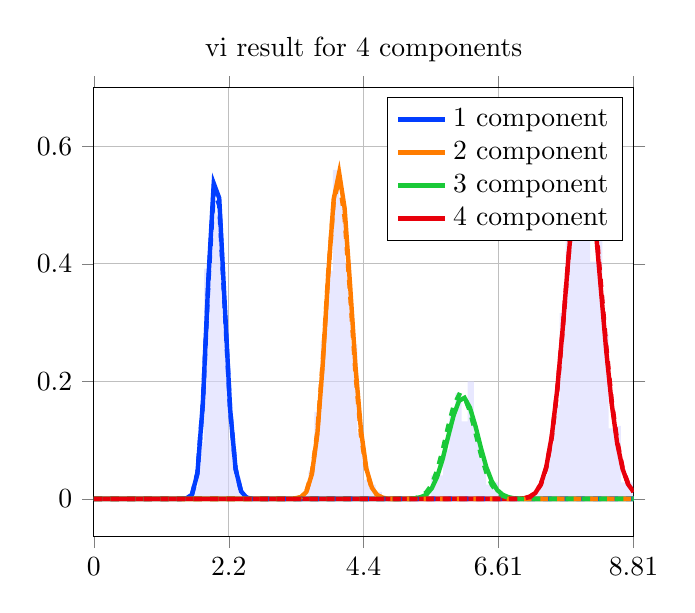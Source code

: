 \begin{tikzpicture}
\begin{axis}[title={vi result for 4 components}, yticklabel style={/pgf/number format/fixed,
            /pgf/number format/precision=3}, grid={major}, yminorgrids={true}, tick align={outside}, xtick={0.0,2.202,4.403,6.605,8.807}, xmin={0.0}, xmax={8.807}, scaled y ticks={false}]
    \addplot[ybar interval, fill={blue!15}, forget plot, opacity={0.6}, draw={none}, bar width={5.0e-6}]
        table[row sep={\\}]
        {
            \\
            1.5  0.004  \\
            1.6  0.02  \\
            1.7  0.096  \\
            1.8  0.392  \\
            1.9  0.516  \\
            2.0  0.484  \\
            2.1  0.288  \\
            2.2  0.1  \\
            2.3  0.036  \\
            2.4  0.004  \\
            2.5  0.004  \\
            2.6  0.0  \\
            2.7  0.0  \\
            2.8  0.0  \\
            2.9  0.0  \\
            3.0  0.0  \\
            3.1  0.0  \\
            3.2  0.0  \\
            3.3  0.0  \\
            3.4  0.008  \\
            3.5  0.048  \\
            3.6  0.148  \\
            3.7  0.268  \\
            3.8  0.388  \\
            3.9  0.56  \\
            4.0  0.512  \\
            4.1  0.404  \\
            4.2  0.264  \\
            4.3  0.112  \\
            4.4  0.032  \\
            4.5  0.024  \\
            4.6  0.012  \\
            4.7  0.0  \\
            4.8  0.0  \\
            4.9  0.0  \\
            5.0  0.0  \\
            5.1  0.0  \\
            5.2  0.004  \\
            5.3  0.0  \\
            5.4  0.004  \\
            5.5  0.04  \\
            5.6  0.04  \\
            5.7  0.084  \\
            5.8  0.148  \\
            5.9  0.18  \\
            6.0  0.132  \\
            6.1  0.2  \\
            6.2  0.104  \\
            6.3  0.068  \\
            6.4  0.024  \\
            6.5  0.028  \\
            6.6  0.004  \\
            6.7  0.0  \\
            6.8  0.0  \\
            6.9  0.004  \\
            7.0  0.004  \\
            7.1  0.0  \\
            7.2  0.016  \\
            7.3  0.04  \\
            7.4  0.092  \\
            7.5  0.16  \\
            7.6  0.316  \\
            7.7  0.472  \\
            7.8  0.5  \\
            7.9  0.636  \\
            8.0  0.536  \\
            8.1  0.404  \\
            8.2  0.452  \\
            8.3  0.28  \\
            8.4  0.12  \\
            8.5  0.124  \\
            8.6  0.028  \\
            8.7  0.028  \\
            8.8  0.004  \\
            8.9  0.0  \\
        }
        ;
    \addplot[style={{ultra thick}}, color={rgb,1:red,0.008;green,0.243;blue,1.0}]
        table[row sep={\\}]
        {
            \\
            0.0  0.0  \\
            0.089  3.946e-189  \\
            0.178  1.87e-132  \\
            0.267  6.365e-101  \\
            0.356  1.1e-79  \\
            0.445  4.349e-64  \\
            0.534  4.65e-52  \\
            0.623  1.715e-42  \\
            0.712  9.98e-35  \\
            0.801  2.44e-28  \\
            0.89  4.898e-23  \\
            0.979  1.301e-18  \\
            1.067  6.503e-15  \\
            1.156  7.997e-12  \\
            1.245  2.979e-9  \\
            1.334  3.964e-7  \\
            1.423  2.152e-5  \\
            1.512  0.001  \\
            1.601  0.007  \\
            1.69  0.043  \\
            1.779  0.163  \\
            1.868  0.372  \\
            1.957  0.537  \\
            2.046  0.512  \\
            2.135  0.333  \\
            2.224  0.153  \\
            2.313  0.051  \\
            2.402  0.013  \\
            2.491  0.002  \\
            2.58  0.0  \\
            2.669  3.89e-5  \\
            2.758  3.547e-6  \\
            2.847  2.622e-7  \\
            2.936  1.593e-8  \\
            3.024  8.042e-10  \\
            3.113  3.411e-11  \\
            3.202  1.228e-12  \\
            3.291  3.783e-14  \\
            3.38  1.006e-15  \\
            3.469  2.328e-17  \\
            3.558  4.718e-19  \\
            3.647  8.432e-21  \\
            3.736  1.337e-22  \\
            3.825  1.891e-24  \\
            3.914  2.399e-26  \\
            4.003  2.743e-28  \\
            4.092  2.839e-30  \\
            4.181  2.672e-32  \\
            4.27  2.296e-34  \\
            4.359  1.808e-36  \\
            4.448  1.309e-38  \\
            4.537  8.742e-41  \\
            4.626  5.405e-43  \\
            4.715  3.102e-45  \\
            4.804  1.657e-47  \\
            4.893  8.263e-50  \\
            4.982  3.854e-52  \\
            5.07  1.686e-54  \\
            5.159  6.934e-57  \\
            5.248  2.686e-59  \\
            5.337  9.819e-62  \\
            5.426  3.394e-64  \\
            5.515  1.112e-66  \\
            5.604  3.455e-69  \\
            5.693  1.021e-71  \\
            5.782  2.87e-74  \\
            5.871  7.697e-77  \\
            5.96  1.971e-79  \\
            6.049  4.826e-82  \\
            6.138  1.131e-84  \\
            6.227  2.542e-87  \\
            6.316  5.481e-90  \\
            6.405  1.136e-92  \\
            6.494  2.264e-95  \\
            6.583  4.345e-98  \\
            6.672  8.039e-101  \\
            6.761  1.435e-103  \\
            6.85  2.474e-106  \\
            6.939  4.123e-109  \\
            7.027  6.647e-112  \\
            7.116  1.038e-114  \\
            7.205  1.57e-117  \\
            7.294  2.303e-120  \\
            7.383  3.278e-123  \\
            7.472  4.533e-126  \\
            7.561  6.092e-129  \\
            7.65  7.962e-132  \\
            7.739  1.013e-134  \\
            7.828  1.254e-137  \\
            7.917  1.513e-140  \\
            8.006  1.78e-143  \\
            8.095  2.043e-146  \\
            8.184  2.288e-149  \\
            8.273  2.503e-152  \\
            8.362  2.674e-155  \\
            8.451  2.793e-158  \\
            8.54  2.853e-161  \\
            8.629  2.852e-164  \\
            8.718  2.789e-167  \\
            8.807  2.672e-170  \\
        }
        ;
    \addlegendentry {1 component}
    \addplot[style={{ultra thick}}, color={rgb,1:red,1.0;green,0.486;blue,0.0}]
        table[row sep={\\}]
        {
            \\
            0.0  0.0  \\
            0.089  0.0  \\
            0.178  0.0  \\
            0.267  5.303e-309  \\
            0.356  6.86e-263  \\
            0.445  5.441e-228  \\
            0.534  3.491e-200  \\
            0.623  2.857e-177  \\
            0.712  6.12e-158  \\
            0.801  2.407e-141  \\
            0.89  6.577e-127  \\
            0.979  3.225e-114  \\
            1.067  5.718e-103  \\
            1.156  6.241e-93  \\
            1.245  6.341e-84  \\
            1.334  8.326e-76  \\
            1.423  1.84e-68  \\
            1.512  8.498e-62  \\
            1.601  9.808e-56  \\
            1.69  3.287e-50  \\
            1.779  3.631e-45  \\
            1.868  1.474e-40  \\
            1.957  2.413e-36  \\
            2.046  1.726e-32  \\
            2.135  5.796e-29  \\
            2.224  9.709e-26  \\
            2.313  8.572e-23  \\
            2.402  4.185e-20  \\
            2.491  1.18e-17  \\
            2.58  1.997e-15  \\
            2.669  2.1e-13  \\
            2.758  1.415e-11  \\
            2.847  6.288e-10  \\
            2.936  1.89e-8  \\
            3.024  3.935e-7  \\
            3.113  5.794e-6  \\
            3.202  6.153e-5  \\
            3.291  0.0  \\
            3.38  0.003  \\
            3.469  0.012  \\
            3.558  0.042  \\
            3.647  0.11  \\
            3.736  0.23  \\
            3.825  0.382  \\
            3.914  0.51  \\
            4.003  0.555  \\
            4.092  0.495  \\
            4.181  0.365  \\
            4.27  0.225  \\
            4.359  0.117  \\
            4.448  0.051  \\
            4.537  0.019  \\
            4.626  0.006  \\
            4.715  0.002  \\
            4.804  0.0  \\
            4.893  8.443e-5  \\
            4.982  1.545e-5  \\
            5.07  2.488e-6  \\
            5.159  3.542e-7  \\
            5.248  4.478e-8  \\
            5.337  5.046e-9  \\
            5.426  5.088e-10  \\
            5.515  4.608e-11  \\
            5.604  3.76e-12  \\
            5.693  2.774e-13  \\
            5.782  1.857e-14  \\
            5.871  1.13e-15  \\
            5.96  6.275e-17  \\
            6.049  3.187e-18  \\
            6.138  1.485e-19  \\
            6.227  6.359e-21  \\
            6.316  2.51e-22  \\
            6.405  9.152e-24  \\
            6.494  3.089e-25  \\
            6.583  9.671e-27  \\
            6.672  2.815e-28  \\
            6.761  7.63e-30  \\
            6.85  1.93e-31  \\
            6.939  4.563e-33  \\
            7.027  1.01e-34  \\
            7.116  2.097e-36  \\
            7.205  4.09e-38  \\
            7.294  7.506e-40  \\
            7.383  1.298e-41  \\
            7.472  2.118e-43  \\
            7.561  3.265e-45  \\
            7.65  4.762e-47  \\
            7.739  6.579e-49  \\
            7.828  8.623e-51  \\
            7.917  1.073e-52  \\
            8.006  1.27e-54  \\
            8.095  1.43e-56  \\
            8.184  1.535e-58  \\
            8.273  1.571e-60  \\
            8.362  1.536e-62  \\
            8.451  1.435e-64  \\
            8.54  1.282e-66  \\
            8.629  1.097e-68  \\
            8.718  8.996e-71  \\
            8.807  7.076e-73  \\
        }
        ;
    \addlegendentry {2 component}
    \addplot[style={{ultra thick}}, color={rgb,1:red,0.102;green,0.788;blue,0.22}]
        table[row sep={\\}]
        {
            \\
            0.0  0.0  \\
            0.089  0.0  \\
            0.178  0.0  \\
            0.267  0.0  \\
            0.356  0.0  \\
            0.445  0.0  \\
            0.534  0.0  \\
            0.623  0.0  \\
            0.712  0.0  \\
            0.801  2.756e-302  \\
            0.89  1.31e-278  \\
            0.979  1.47e-257  \\
            1.067  1.118e-238  \\
            1.156  1.284e-221  \\
            1.245  4.142e-206  \\
            1.334  6.152e-192  \\
            1.423  6.262e-179  \\
            1.512  6.045e-167  \\
            1.601  7.248e-156  \\
            1.69  1.352e-145  \\
            1.779  4.753e-136  \\
            1.868  3.704e-127  \\
            1.957  7.362e-119  \\
            2.046  4.214e-111  \\
            2.135  7.727e-104  \\
            2.224  4.978e-97  \\
            2.313  1.224e-90  \\
            2.402  1.234e-84  \\
            2.491  5.448e-79  \\
            2.58  1.116e-73  \\
            2.669  1.117e-68  \\
            2.758  5.725e-64  \\
            2.847  1.568e-59  \\
            2.936  2.387e-55  \\
            3.024  2.089e-51  \\
            3.113  1.087e-47  \\
            3.202  3.456e-44  \\
            3.291  6.91e-41  \\
            3.38  8.899e-38  \\
            3.469  7.554e-35  \\
            3.558  4.316e-32  \\
            3.647  1.693e-29  \\
            3.736  4.641e-27  \\
            3.825  9.044e-25  \\
            3.914  1.273e-22  \\
            4.003  1.312e-20  \\
            4.092  1.005e-18  \\
            4.181  5.795e-17  \\
            4.27  2.544e-15  \\
            4.359  8.597e-14  \\
            4.448  2.261e-12  \\
            4.537  4.676e-11  \\
            4.626  7.67e-10  \\
            4.715  1.007e-8  \\
            4.804  1.067e-7  \\
            4.893  9.202e-7  \\
            4.982  6.502e-6  \\
            5.07  3.792e-5  \\
            5.159  0.0  \\
            5.248  0.001  \\
            5.337  0.003  \\
            5.426  0.007  \\
            5.515  0.018  \\
            5.604  0.038  \\
            5.693  0.068  \\
            5.782  0.106  \\
            5.871  0.142  \\
            5.96  0.167  \\
            6.049  0.172  \\
            6.138  0.155  \\
            6.227  0.124  \\
            6.316  0.087  \\
            6.405  0.054  \\
            6.494  0.03  \\
            6.583  0.015  \\
            6.672  0.007  \\
            6.761  0.003  \\
            6.85  0.001  \\
            6.939  0.0  \\
            7.027  9.172e-5  \\
            7.116  2.454e-5  \\
            7.205  5.977e-6  \\
            7.294  1.328e-6  \\
            7.383  2.698e-7  \\
            7.472  5.024e-8  \\
            7.561  8.589e-9  \\
            7.65  1.351e-9  \\
            7.739  1.959e-10  \\
            7.828  2.624e-11  \\
            7.917  3.251e-12  \\
            8.006  3.733e-13  \\
            8.095  3.98e-14  \\
            8.184  3.946e-15  \\
            8.273  3.644e-16  \\
            8.362  3.139e-17  \\
            8.451  2.525e-18  \\
            8.54  1.901e-19  \\
            8.629  1.34e-20  \\
            8.718  8.865e-22  \\
            8.807  5.507e-23  \\
        }
        ;
    \addlegendentry {3 component}
    \addplot[style={{ultra thick}}, color={rgb,1:red,0.91;green,0.0;blue,0.043}]
        table[row sep={\\}]
        {
            \\
            0.0  0.0  \\
            0.089  0.0  \\
            0.178  0.0  \\
            0.267  0.0  \\
            0.356  0.0  \\
            0.445  0.0  \\
            0.534  0.0  \\
            0.623  0.0  \\
            0.712  0.0  \\
            0.801  0.0  \\
            0.89  0.0  \\
            0.979  0.0  \\
            1.067  0.0  \\
            1.156  0.0  \\
            1.245  0.0  \\
            1.334  0.0  \\
            1.423  1.893e-313  \\
            1.512  2.535e-296  \\
            1.601  2.143e-280  \\
            1.69  1.543e-265  \\
            1.779  1.218e-251  \\
            1.868  1.307e-238  \\
            1.957  2.299e-226  \\
            2.046  7.779e-215  \\
            2.135  5.827e-204  \\
            2.224  1.093e-193  \\
            2.313  5.72e-184  \\
            2.402  9.204e-175  \\
            2.491  4.959e-166  \\
            2.58  9.664e-158  \\
            2.669  7.296e-150  \\
            2.758  2.271e-142  \\
            2.847  3.084e-135  \\
            2.936  1.922e-128  \\
            3.024  5.762e-122  \\
            3.113  8.666e-116  \\
            3.202  6.798e-110  \\
            3.291  2.883e-104  \\
            3.38  6.829e-99  \\
            3.469  9.313e-94  \\
            3.558  7.521e-89  \\
            3.647  3.69e-84  \\
            3.736  1.127e-79  \\
            3.825  2.19e-75  \\
            3.914  2.765e-71  \\
            4.003  2.313e-67  \\
            4.092  1.305e-63  \\
            4.181  5.055e-60  \\
            4.27  1.364e-56  \\
            4.359  2.606e-53  \\
            4.448  3.571e-50  \\
            4.537  3.557e-47  \\
            4.626  2.608e-44  \\
            4.715  1.424e-41  \\
            4.804  5.856e-39  \\
            4.893  1.832e-36  \\
            4.982  4.403e-34  \\
            5.07  8.208e-32  \\
            5.159  1.197e-29  \\
            5.248  1.378e-27  \\
            5.337  1.261e-25  \\
            5.426  9.253e-24  \\
            5.515  5.479e-22  \\
            5.604  2.637e-20  \\
            5.693  1.038e-18  \\
            5.782  3.365e-17  \\
            5.871  9.03e-16  \\
            5.96  2.018e-14  \\
            6.049  3.777e-13  \\
            6.138  5.949e-12  \\
            6.227  7.926e-11  \\
            6.316  8.975e-10  \\
            6.405  8.677e-9  \\
            6.494  7.193e-8  \\
            6.583  5.134e-7  \\
            6.672  3.168e-6  \\
            6.761  1.697e-5  \\
            6.85  7.918e-5  \\
            6.939  0.0  \\
            7.027  0.001  \\
            7.116  0.004  \\
            7.205  0.01  \\
            7.294  0.025  \\
            7.383  0.054  \\
            7.472  0.106  \\
            7.561  0.185  \\
            7.65  0.288  \\
            7.739  0.403  \\
            7.828  0.507  \\
            7.917  0.576  \\
            8.006  0.592  \\
            8.095  0.551  \\
            8.184  0.466  \\
            8.273  0.359  \\
            8.362  0.252  \\
            8.451  0.162  \\
            8.54  0.095  \\
            8.629  0.051  \\
            8.718  0.025  \\
            8.807  0.012  \\
        }
        ;
    \addlegendentry {4 component}
    \addplot[style={{ultra thick, dashed}}, color={rgb,1:red,0.008;green,0.243;blue,1.0}]
        table[row sep={\\}]
        {
            \\
            0.0  0.0  \\
            0.089  5.097e-187  \\
            0.178  5.61e-131  \\
            0.267  8.469e-100  \\
            0.356  8.46e-79  \\
            0.445  2.234e-63  \\
            0.534  1.75e-51  \\
            0.623  5.036e-42  \\
            0.712  2.394e-34  \\
            0.801  4.957e-28  \\
            0.89  8.664e-23  \\
            0.979  2.049e-18  \\
            1.067  9.294e-15  \\
            1.156  1.053e-11  \\
            1.245  3.665e-9  \\
            1.334  4.607e-7  \\
            1.423  2.387e-5  \\
            1.512  0.001  \\
            1.601  0.007  \\
            1.69  0.044  \\
            1.779  0.162  \\
            1.868  0.366  \\
            1.957  0.525  \\
            2.046  0.5  \\
            2.135  0.326  \\
            2.224  0.151  \\
            2.313  0.051  \\
            2.402  0.013  \\
            2.491  0.002  \\
            2.58  0.0  \\
            2.669  4.16e-5  \\
            2.758  3.887e-6  \\
            2.847  2.953e-7  \\
            2.936  1.847e-8  \\
            3.024  9.618e-10  \\
            3.113  4.217e-11  \\
            3.202  1.572e-12  \\
            3.291  5.024e-14  \\
            3.38  1.389e-15  \\
            3.469  3.344e-17  \\
            3.558  7.063e-19  \\
            3.647  1.318e-20  \\
            3.736  2.183e-22  \\
            3.825  3.232e-24  \\
            3.914  4.295e-26  \\
            4.003  5.151e-28  \\
            4.092  5.6e-30  \\
            4.181  5.54e-32  \\
            4.27  5.009e-34  \\
            4.359  4.154e-36  \\
            4.448  3.171e-38  \\
            4.537  2.235e-40  \\
            4.626  1.46e-42  \\
            4.715  8.856e-45  \\
            4.804  5.005e-47  \\
            4.893  2.642e-49  \\
            4.982  1.306e-51  \\
            5.07  6.057e-54  \\
            5.159  2.643e-56  \\
            5.248  1.087e-58  \\
            5.337  4.221e-61  \\
            5.426  1.551e-63  \\
            5.515  5.404e-66  \\
            5.604  1.787e-68  \\
            5.693  5.623e-71  \\
            5.782  1.685e-73  \\
            5.871  4.818e-76  \\
            5.96  1.316e-78  \\
            6.049  3.438e-81  \\
            6.138  8.604e-84  \\
            6.227  2.065e-86  \\
            6.316  4.76e-89  \\
            6.405  1.054e-91  \\
            6.494  2.248e-94  \\
            6.583  4.617e-97  \\
            6.672  9.145e-100  \\
            6.761  1.748e-102  \\
            6.85  3.229e-105  \\
            6.939  5.767e-108  \\
            7.027  9.969e-111  \\
            7.116  1.669e-113  \\
            7.205  2.709e-116  \\
            7.294  4.265e-119  \\
            7.383  6.52e-122  \\
            7.472  9.683e-125  \\
            7.561  1.398e-127  \\
            7.65  1.963e-130  \\
            7.739  2.685e-133  \\
            7.828  3.575e-136  \\
            7.917  4.641e-139  \\
            8.006  5.874e-142  \\
            8.095  7.255e-145  \\
            8.184  8.748e-148  \\
            8.273  1.03e-150  \\
            8.362  1.186e-153  \\
            8.451  1.334e-156  \\
            8.54  1.469e-159  \\
            8.629  1.582e-162  \\
            8.718  1.669e-165  \\
            8.807  1.724e-168  \\
        }
        ;
    \addplot[style={{ultra thick, dashed}}, color={rgb,1:red,1.0;green,0.486;blue,0.0}]
        table[row sep={\\}]
        {
            \\
            0.0  0.0  \\
            0.089  0.0  \\
            0.178  0.0  \\
            0.267  5.407e-308  \\
            0.356  5.251e-262  \\
            0.445  3.342e-227  \\
            0.534  1.795e-199  \\
            0.623  1.266e-176  \\
            0.712  2.388e-157  \\
            0.801  8.406e-141  \\
            0.89  2.082e-126  \\
            0.979  9.353e-114  \\
            1.067  1.532e-102  \\
            1.156  1.556e-92  \\
            1.245  1.481e-83  \\
            1.334  1.83e-75  \\
            1.423  3.826e-68  \\
            1.512  1.678e-61  \\
            1.601  1.845e-55  \\
            1.69  5.911e-50  \\
            1.779  6.261e-45  \\
            1.868  2.443e-40  \\
            1.957  3.853e-36  \\
            2.046  2.662e-32  \\
            2.135  8.646e-29  \\
            2.224  1.404e-25  \\
            2.313  1.203e-22  \\
            2.402  5.712e-20  \\
            2.491  1.568e-17  \\
            2.58  2.588e-15  \\
            2.669  2.656e-13  \\
            2.758  1.749e-11  \\
            2.847  7.605e-10  \\
            2.936  2.239e-8  \\
            3.024  4.568e-7  \\
            3.113  6.6e-6  \\
            3.202  6.883e-5  \\
            3.291  0.001  \\
            3.38  0.003  \\
            3.469  0.013  \\
            3.558  0.044  \\
            3.647  0.114  \\
            3.736  0.234  \\
            3.825  0.384  \\
            3.914  0.506  \\
            4.003  0.544  \\
            4.092  0.479  \\
            4.181  0.35  \\
            4.27  0.213  \\
            4.359  0.109  \\
            4.448  0.047  \\
            4.537  0.018  \\
            4.626  0.006  \\
            4.715  0.002  \\
            4.804  0.0  \\
            4.893  7.505e-5  \\
            4.982  1.363e-5  \\
            5.07  2.178e-6  \\
            5.159  3.08e-7  \\
            5.248  3.867e-8  \\
            5.337  4.33e-9  \\
            5.426  4.34e-10  \\
            5.515  3.907e-11  \\
            5.604  3.171e-12  \\
            5.693  2.327e-13  \\
            5.782  1.549e-14  \\
            5.871  9.386e-16  \\
            5.96  5.188e-17  \\
            6.049  2.624e-18  \\
            6.138  1.217e-19  \\
            6.227  5.193e-21  \\
            6.316  2.042e-22  \\
            6.405  7.42e-24  \\
            6.494  2.496e-25  \\
            6.583  7.791e-27  \\
            6.672  2.261e-28  \\
            6.761  6.112e-30  \\
            6.85  1.542e-31  \\
            6.939  3.637e-33  \\
            7.027  8.034e-35  \\
            7.116  1.665e-36  \\
            7.205  3.241e-38  \\
            7.294  5.937e-40  \\
            7.383  1.025e-41  \\
            7.472  1.67e-43  \\
            7.561  2.571e-45  \\
            7.65  3.746e-47  \\
            7.739  5.171e-49  \\
            7.828  6.772e-51  \\
            7.917  8.423e-53  \\
            8.006  9.961e-55  \\
            8.095  1.121e-56  \\
            8.184  1.203e-58  \\
            8.273  1.231e-60  \\
            8.362  1.203e-62  \\
            8.451  1.124e-64  \\
            8.54  1.005e-66  \\
            8.629  8.599e-69  \\
            8.718  7.054e-71  \\
            8.807  5.551e-73  \\
        }
        ;
    \addplot[style={{ultra thick, dashed}}, color={rgb,1:red,0.102;green,0.788;blue,0.22}]
        table[row sep={\\}]
        {
            \\
            0.0  0.0  \\
            0.089  0.0  \\
            0.178  0.0  \\
            0.267  0.0  \\
            0.356  0.0  \\
            0.445  0.0  \\
            0.534  0.0  \\
            0.623  0.0  \\
            0.712  0.0  \\
            0.801  1.234e-299  \\
            0.89  4.334e-276  \\
            0.979  3.696e-255  \\
            1.067  2.187e-236  \\
            1.156  1.991e-219  \\
            1.245  5.181e-204  \\
            1.334  6.296e-190  \\
            1.423  5.309e-177  \\
            1.512  4.293e-165  \\
            1.601  4.353e-154  \\
            1.69  6.929e-144  \\
            1.779  2.094e-134  \\
            1.868  1.413e-125  \\
            1.957  2.447e-117  \\
            2.046  1.228e-109  \\
            2.135  1.983e-102  \\
            2.224  1.131e-95  \\
            2.313  2.473e-89  \\
            2.402  2.228e-83  \\
            2.491  8.817e-78  \\
            2.58  1.625e-72  \\
            2.669  1.468e-67  \\
            2.758  6.815e-63  \\
            2.847  1.696e-58  \\
            2.936  2.35e-54  \\
            3.024  1.879e-50  \\
            3.113  8.942e-47  \\
            3.202  2.61e-43  \\
            3.291  4.796e-40  \\
            3.38  5.691e-37  \\
            3.469  4.459e-34  \\
            3.558  2.356e-31  \\
            3.647  8.56e-29  \\
            3.736  2.178e-26  \\
            3.825  3.944e-24  \\
            3.914  5.167e-22  \\
            4.003  4.967e-20  \\
            4.092  3.552e-18  \\
            4.181  1.913e-16  \\
            4.27  7.86e-15  \\
            4.359  2.489e-13  \\
            4.448  6.143e-12  \\
            4.537  1.193e-10  \\
            4.626  1.84e-9  \\
            4.715  2.274e-8  \\
            4.804  2.27e-7  \\
            4.893  1.846e-6  \\
            4.982  1.231e-5  \\
            5.07  6.782e-5  \\
            5.159  0.0  \\
            5.248  0.001  \\
            5.337  0.004  \\
            5.426  0.011  \\
            5.515  0.024  \\
            5.604  0.049  \\
            5.693  0.083  \\
            5.782  0.123  \\
            5.871  0.158  \\
            5.96  0.177  \\
            6.049  0.173  \\
            6.138  0.149  \\
            6.227  0.113  \\
            6.316  0.076  \\
            6.405  0.045  \\
            6.494  0.024  \\
            6.583  0.011  \\
            6.672  0.005  \\
            6.761  0.002  \\
            6.85  0.001  \\
            6.939  0.0  \\
            7.027  5.606e-5  \\
            7.116  1.438e-5  \\
            7.205  3.357e-6  \\
            7.294  7.155e-7  \\
            7.383  1.395e-7  \\
            7.472  2.494e-8  \\
            7.561  4.095e-9  \\
            7.65  6.188e-10  \\
            7.739  8.624e-11  \\
            7.828  1.111e-11  \\
            7.917  1.324e-12  \\
            8.006  1.462e-13  \\
            8.095  1.501e-14  \\
            8.184  1.433e-15  \\
            8.273  1.274e-16  \\
            8.362  1.057e-17  \\
            8.451  8.2e-19  \\
            8.54  5.951e-20  \\
            8.629  4.047e-21  \\
            8.718  2.582e-22  \\
            8.807  1.548e-23  \\
        }
        ;
    \addplot[style={{ultra thick, dashed}}, color={rgb,1:red,0.91;green,0.0;blue,0.043}]
        table[row sep={\\}]
        {
            \\
            0.0  0.0  \\
            0.089  0.0  \\
            0.178  0.0  \\
            0.267  0.0  \\
            0.356  0.0  \\
            0.445  0.0  \\
            0.534  0.0  \\
            0.623  0.0  \\
            0.712  0.0  \\
            0.801  0.0  \\
            0.89  0.0  \\
            0.979  0.0  \\
            1.067  0.0  \\
            1.156  0.0  \\
            1.245  0.0  \\
            1.334  0.0  \\
            1.423  2.062e-314  \\
            1.512  3.076e-297  \\
            1.601  2.875e-281  \\
            1.69  2.274e-266  \\
            1.779  1.96e-252  \\
            1.868  2.287e-239  \\
            1.957  4.35e-227  \\
            2.046  1.585e-215  \\
            2.135  1.274e-204  \\
            2.224  2.553e-194  \\
            2.313  1.423e-184  \\
            2.402  2.432e-175  \\
            2.491  1.388e-166  \\
            2.58  2.856e-158  \\
            2.669  2.272e-150  \\
            2.758  7.434e-143  \\
            2.847  1.059e-135  \\
            2.936  6.907e-129  \\
            3.024  2.163e-122  \\
            3.113  3.392e-116  \\
            3.202  2.77e-110  \\
            3.291  1.221e-104  \\
            3.38  3.001e-99  \\
            3.469  4.242e-94  \\
            3.558  3.544e-89  \\
            3.647  1.797e-84  \\
            3.736  5.665e-80  \\
            3.825  1.135e-75  \\
            3.914  1.476e-71  \\
            4.003  1.271e-67  \\
            4.092  7.369e-64  \\
            4.181  2.93e-60  \\
            4.27  8.111e-57  \\
            4.359  1.587e-53  \\
            4.448  2.227e-50  \\
            4.537  2.27e-47  \\
            4.626  1.702e-44  \\
            4.715  9.491e-42  \\
            4.804  3.983e-39  \\
            4.893  1.271e-36  \\
            4.982  3.114e-34  \\
            5.07  5.912e-32  \\
            5.159  8.778e-30  \\
            5.248  1.028e-27  \\
            5.337  9.566e-26  \\
            5.426  7.13e-24  \\
            5.515  4.288e-22  \\
            5.604  2.095e-20  \\
            5.693  8.366e-19  \\
            5.782  2.749e-17  \\
            5.871  7.477e-16  \\
            5.96  1.693e-14  \\
            6.049  3.208e-13  \\
            6.138  5.113e-12  \\
            6.227  6.892e-11  \\
            6.316  7.891e-10  \\
            6.405  7.71e-9  \\
            6.494  6.458e-8  \\
            6.583  4.656e-7  \\
            6.672  2.901e-6  \\
            6.761  1.568e-5  \\
            6.85  7.38e-5  \\
            6.939  0.0  \\
            7.027  0.001  \\
            7.116  0.003  \\
            7.205  0.01  \\
            7.294  0.024  \\
            7.383  0.053  \\
            7.472  0.104  \\
            7.561  0.183  \\
            7.65  0.286  \\
            7.739  0.403  \\
            7.828  0.51  \\
            7.917  0.582  \\
            8.006  0.601  \\
            8.095  0.562  \\
            8.184  0.478  \\
            8.273  0.369  \\
            8.362  0.26  \\
            8.451  0.167  \\
            8.54  0.099  \\
            8.629  0.053  \\
            8.718  0.026  \\
            8.807  0.012  \\
        }
        ;
\end{axis}
\end{tikzpicture}
